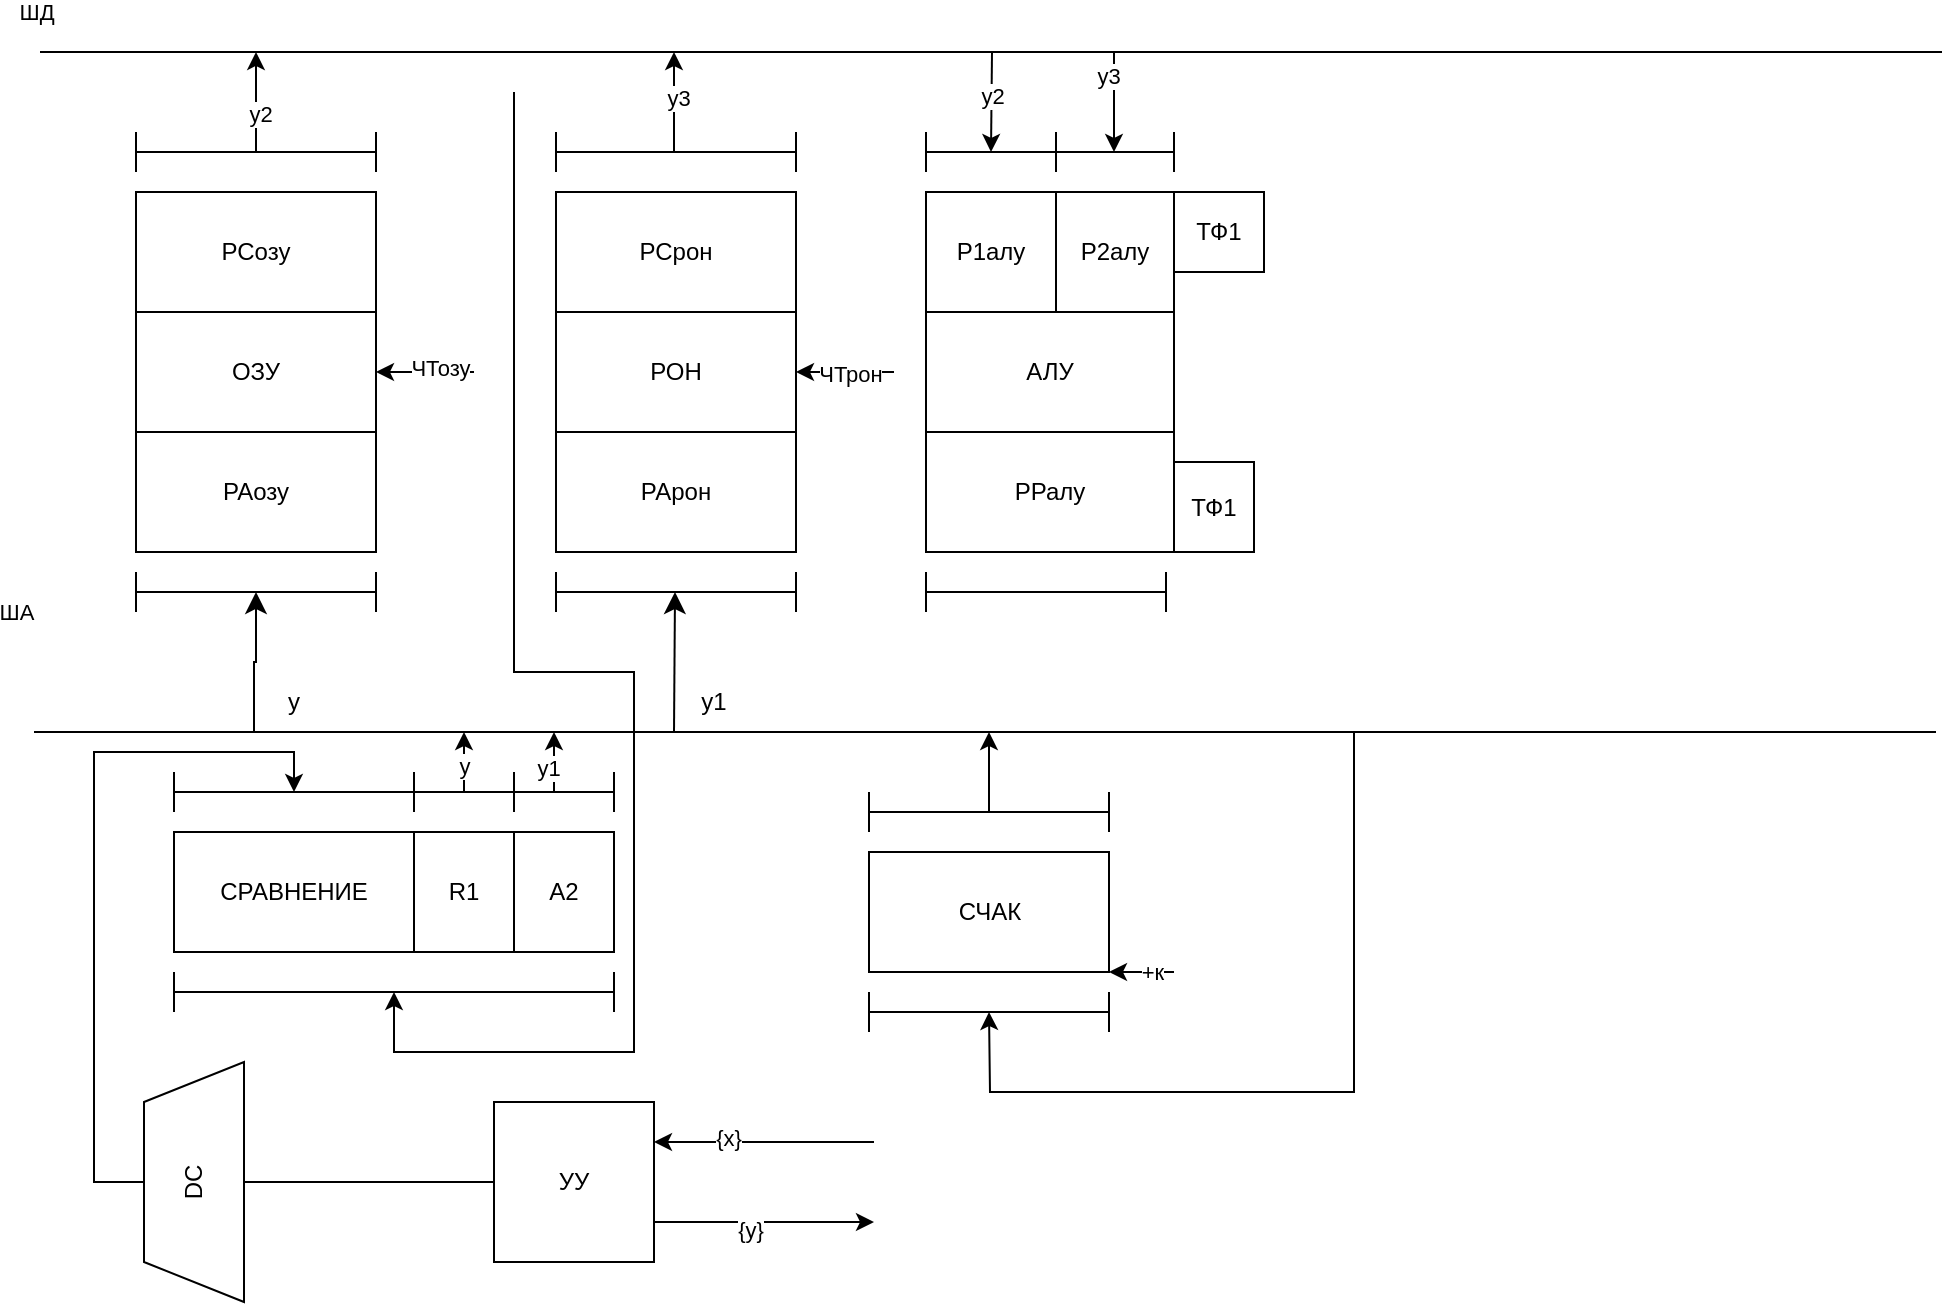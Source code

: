 <mxfile version="28.2.1">
  <diagram name="Page-1" id="4vjaePxt8hJmB_1m73Hc">
    <mxGraphModel dx="1411" dy="1768" grid="1" gridSize="10" guides="1" tooltips="1" connect="1" arrows="1" fold="1" page="1" pageScale="1" pageWidth="850" pageHeight="1100" math="0" shadow="0">
      <root>
        <mxCell id="0" />
        <mxCell id="1" parent="0" />
        <mxCell id="87p6amoQ7XiuBhZTHv8e-1" value="СРАВНЕНИЕ" style="rounded=0;whiteSpace=wrap;html=1;" parent="1" vertex="1">
          <mxGeometry x="50" y="270" width="120" height="60" as="geometry" />
        </mxCell>
        <mxCell id="87p6amoQ7XiuBhZTHv8e-2" value="R1" style="rounded=0;whiteSpace=wrap;html=1;" parent="1" vertex="1">
          <mxGeometry x="170" y="270" width="50" height="60" as="geometry" />
        </mxCell>
        <mxCell id="87p6amoQ7XiuBhZTHv8e-3" value="А2" style="rounded=0;whiteSpace=wrap;html=1;" parent="1" vertex="1">
          <mxGeometry x="220" y="270" width="50" height="60" as="geometry" />
        </mxCell>
        <mxCell id="87p6amoQ7XiuBhZTHv8e-5" value="DC" style="shape=trapezoid;perimeter=trapezoidPerimeter;whiteSpace=wrap;html=1;fixedSize=1;rotation=-90;" parent="1" vertex="1">
          <mxGeometry y="420" width="120" height="50" as="geometry" />
        </mxCell>
        <mxCell id="87p6amoQ7XiuBhZTHv8e-6" value="УУ" style="whiteSpace=wrap;html=1;aspect=fixed;" parent="1" vertex="1">
          <mxGeometry x="210" y="405" width="80" height="80" as="geometry" />
        </mxCell>
        <mxCell id="87p6amoQ7XiuBhZTHv8e-7" value="РСозу" style="rounded=0;whiteSpace=wrap;html=1;" parent="1" vertex="1">
          <mxGeometry x="31" y="-50" width="120" height="60" as="geometry" />
        </mxCell>
        <mxCell id="87p6amoQ7XiuBhZTHv8e-8" value="ОЗУ" style="rounded=0;whiteSpace=wrap;html=1;" parent="1" vertex="1">
          <mxGeometry x="31" y="10" width="120" height="60" as="geometry" />
        </mxCell>
        <mxCell id="87p6amoQ7XiuBhZTHv8e-9" value="РАозу" style="rounded=0;whiteSpace=wrap;html=1;" parent="1" vertex="1">
          <mxGeometry x="31" y="70" width="120" height="60" as="geometry" />
        </mxCell>
        <mxCell id="87p6amoQ7XiuBhZTHv8e-10" value="РСрон" style="rounded=0;whiteSpace=wrap;html=1;" parent="1" vertex="1">
          <mxGeometry x="241" y="-50" width="120" height="60" as="geometry" />
        </mxCell>
        <mxCell id="87p6amoQ7XiuBhZTHv8e-11" value="РОН" style="rounded=0;whiteSpace=wrap;html=1;" parent="1" vertex="1">
          <mxGeometry x="241" y="10" width="120" height="60" as="geometry" />
        </mxCell>
        <mxCell id="87p6amoQ7XiuBhZTHv8e-12" value="РАрон" style="rounded=0;whiteSpace=wrap;html=1;" parent="1" vertex="1">
          <mxGeometry x="241" y="70" width="120" height="60" as="geometry" />
        </mxCell>
        <mxCell id="87p6amoQ7XiuBhZTHv8e-13" value="Р1алу" style="rounded=0;whiteSpace=wrap;html=1;" parent="1" vertex="1">
          <mxGeometry x="426" y="-50" width="65" height="60" as="geometry" />
        </mxCell>
        <mxCell id="87p6amoQ7XiuBhZTHv8e-14" value="АЛУ" style="rounded=0;whiteSpace=wrap;html=1;" parent="1" vertex="1">
          <mxGeometry x="426" y="10" width="124" height="60" as="geometry" />
        </mxCell>
        <mxCell id="87p6amoQ7XiuBhZTHv8e-15" value="РРалу" style="rounded=0;whiteSpace=wrap;html=1;" parent="1" vertex="1">
          <mxGeometry x="426" y="70" width="124" height="60" as="geometry" />
        </mxCell>
        <mxCell id="87p6amoQ7XiuBhZTHv8e-16" value="" style="endArrow=none;html=1;rounded=0;" parent="1" edge="1">
          <mxGeometry width="50" height="50" relative="1" as="geometry">
            <mxPoint x="-20" y="220" as="sourcePoint" />
            <mxPoint x="931" y="220" as="targetPoint" />
          </mxGeometry>
        </mxCell>
        <mxCell id="VAsp2LrHcUiWLGwf6JHy-3" value="ША" style="edgeLabel;html=1;align=center;verticalAlign=middle;resizable=0;points=[];" vertex="1" connectable="0" parent="87p6amoQ7XiuBhZTHv8e-16">
          <mxGeometry x="-0.96" relative="1" as="geometry">
            <mxPoint x="-28" y="-60" as="offset" />
          </mxGeometry>
        </mxCell>
        <mxCell id="87p6amoQ7XiuBhZTHv8e-17" value="" style="endArrow=none;html=1;rounded=0;" parent="1" edge="1">
          <mxGeometry width="50" height="50" relative="1" as="geometry">
            <mxPoint x="-17" y="-120" as="sourcePoint" />
            <mxPoint x="934" y="-120" as="targetPoint" />
          </mxGeometry>
        </mxCell>
        <mxCell id="VAsp2LrHcUiWLGwf6JHy-2" value="ШД" style="edgeLabel;html=1;align=center;verticalAlign=middle;resizable=0;points=[];" vertex="1" connectable="0" parent="87p6amoQ7XiuBhZTHv8e-17">
          <mxGeometry x="-0.964" y="3" relative="1" as="geometry">
            <mxPoint x="-19" y="-17" as="offset" />
          </mxGeometry>
        </mxCell>
        <mxCell id="87p6amoQ7XiuBhZTHv8e-18" value="Р2алу" style="rounded=0;whiteSpace=wrap;html=1;" parent="1" vertex="1">
          <mxGeometry x="491" y="-50" width="59" height="60" as="geometry" />
        </mxCell>
        <mxCell id="87p6amoQ7XiuBhZTHv8e-19" value="СЧАК" style="rounded=0;whiteSpace=wrap;html=1;" parent="1" vertex="1">
          <mxGeometry x="397.5" y="280" width="120" height="60" as="geometry" />
        </mxCell>
        <mxCell id="87p6amoQ7XiuBhZTHv8e-20" value="ТФ1" style="rounded=0;whiteSpace=wrap;html=1;" parent="1" vertex="1">
          <mxGeometry x="550" y="-50" width="45" height="40" as="geometry" />
        </mxCell>
        <mxCell id="87p6amoQ7XiuBhZTHv8e-21" value="ТФ1" style="rounded=0;whiteSpace=wrap;html=1;direction=south;" parent="1" vertex="1">
          <mxGeometry x="550" y="85" width="40" height="45" as="geometry" />
        </mxCell>
        <mxCell id="87p6amoQ7XiuBhZTHv8e-24" value="" style="shape=crossbar;whiteSpace=wrap;html=1;rounded=1;" parent="1" vertex="1">
          <mxGeometry x="31" y="140" width="120" height="20" as="geometry" />
        </mxCell>
        <mxCell id="87p6amoQ7XiuBhZTHv8e-25" value="" style="shape=crossbar;whiteSpace=wrap;html=1;rounded=1;" parent="1" vertex="1">
          <mxGeometry x="241" y="140" width="120" height="20" as="geometry" />
        </mxCell>
        <mxCell id="87p6amoQ7XiuBhZTHv8e-27" value="" style="shape=crossbar;whiteSpace=wrap;html=1;rounded=1;" parent="1" vertex="1">
          <mxGeometry x="426" y="140" width="120" height="20" as="geometry" />
        </mxCell>
        <mxCell id="87p6amoQ7XiuBhZTHv8e-28" value="" style="shape=crossbar;whiteSpace=wrap;html=1;rounded=1;" parent="1" vertex="1">
          <mxGeometry x="397.5" y="350" width="120" height="20" as="geometry" />
        </mxCell>
        <mxCell id="87p6amoQ7XiuBhZTHv8e-29" value="" style="shape=crossbar;whiteSpace=wrap;html=1;rounded=1;" parent="1" vertex="1">
          <mxGeometry x="50" y="340" width="220" height="20" as="geometry" />
        </mxCell>
        <mxCell id="hYeJq-xYVNIXQvJbZImF-2" value="" style="edgeStyle=elbowEdgeStyle;elbow=vertical;endArrow=classic;html=1;curved=0;rounded=0;endSize=8;startSize=8;entryX=0.5;entryY=0.5;entryDx=0;entryDy=0;entryPerimeter=0;" parent="1" edge="1" target="87p6amoQ7XiuBhZTHv8e-24">
          <mxGeometry width="50" height="50" relative="1" as="geometry">
            <mxPoint x="90" y="220" as="sourcePoint" />
            <mxPoint x="90" y="190" as="targetPoint" />
          </mxGeometry>
        </mxCell>
        <mxCell id="hYeJq-xYVNIXQvJbZImF-4" value="" style="edgeStyle=elbowEdgeStyle;elbow=horizontal;endArrow=classic;html=1;curved=0;rounded=0;endSize=8;startSize=8;entryX=0.5;entryY=0.5;entryDx=0;entryDy=0;entryPerimeter=0;" parent="1" target="87p6amoQ7XiuBhZTHv8e-25" edge="1">
          <mxGeometry width="50" height="50" relative="1" as="geometry">
            <mxPoint x="300" y="220" as="sourcePoint" />
            <mxPoint x="330" y="180" as="targetPoint" />
          </mxGeometry>
        </mxCell>
        <mxCell id="hYeJq-xYVNIXQvJbZImF-6" value="" style="shape=crossbar;whiteSpace=wrap;html=1;rounded=1;" parent="1" vertex="1">
          <mxGeometry x="50" y="240" width="120" height="20" as="geometry" />
        </mxCell>
        <mxCell id="hYeJq-xYVNIXQvJbZImF-7" value="" style="shape=crossbar;whiteSpace=wrap;html=1;rounded=1;" parent="1" vertex="1">
          <mxGeometry x="170" y="240" width="50" height="20" as="geometry" />
        </mxCell>
        <mxCell id="hYeJq-xYVNIXQvJbZImF-12" value="" style="shape=crossbar;whiteSpace=wrap;html=1;rounded=1;" parent="1" vertex="1">
          <mxGeometry x="220" y="240" width="50" height="20" as="geometry" />
        </mxCell>
        <mxCell id="VAsp2LrHcUiWLGwf6JHy-7" style="edgeStyle=orthogonalEdgeStyle;rounded=0;orthogonalLoop=1;jettySize=auto;html=1;exitX=0.5;exitY=0.5;exitDx=0;exitDy=0;exitPerimeter=0;" edge="1" parent="1" source="hYeJq-xYVNIXQvJbZImF-13">
          <mxGeometry relative="1" as="geometry">
            <mxPoint x="457.5" y="220" as="targetPoint" />
          </mxGeometry>
        </mxCell>
        <mxCell id="hYeJq-xYVNIXQvJbZImF-13" value="" style="shape=crossbar;whiteSpace=wrap;html=1;rounded=1;" parent="1" vertex="1">
          <mxGeometry x="397.5" y="250" width="120" height="20" as="geometry" />
        </mxCell>
        <mxCell id="hYeJq-xYVNIXQvJbZImF-14" value="" style="shape=crossbar;whiteSpace=wrap;html=1;rounded=1;" parent="1" vertex="1">
          <mxGeometry x="31" y="-80" width="120" height="20" as="geometry" />
        </mxCell>
        <mxCell id="hYeJq-xYVNIXQvJbZImF-15" value="" style="shape=crossbar;whiteSpace=wrap;html=1;rounded=1;" parent="1" vertex="1">
          <mxGeometry x="241" y="-80" width="120" height="20" as="geometry" />
        </mxCell>
        <mxCell id="hYeJq-xYVNIXQvJbZImF-16" value="" style="shape=crossbar;whiteSpace=wrap;html=1;rounded=1;" parent="1" vertex="1">
          <mxGeometry x="426" y="-80" width="65" height="20" as="geometry" />
        </mxCell>
        <mxCell id="hYeJq-xYVNIXQvJbZImF-17" value="" style="shape=crossbar;whiteSpace=wrap;html=1;rounded=1;" parent="1" vertex="1">
          <mxGeometry x="491" y="-80" width="59" height="20" as="geometry" />
        </mxCell>
        <mxCell id="VAsp2LrHcUiWLGwf6JHy-5" style="edgeStyle=orthogonalEdgeStyle;rounded=0;orthogonalLoop=1;jettySize=auto;html=1;entryX=0.5;entryY=0.5;entryDx=0;entryDy=0;entryPerimeter=0;exitX=0.5;exitY=0;exitDx=0;exitDy=0;" edge="1" parent="1" source="87p6amoQ7XiuBhZTHv8e-5" target="hYeJq-xYVNIXQvJbZImF-6">
          <mxGeometry relative="1" as="geometry">
            <Array as="points">
              <mxPoint x="10" y="445" />
              <mxPoint x="10" y="230" />
              <mxPoint x="110" y="230" />
            </Array>
          </mxGeometry>
        </mxCell>
        <mxCell id="VAsp2LrHcUiWLGwf6JHy-6" value="" style="endArrow=classic;html=1;rounded=0;entryX=0.5;entryY=0.5;entryDx=0;entryDy=0;entryPerimeter=0;" edge="1" parent="1" target="87p6amoQ7XiuBhZTHv8e-28">
          <mxGeometry width="50" height="50" relative="1" as="geometry">
            <mxPoint x="640" y="220" as="sourcePoint" />
            <mxPoint x="740" y="260" as="targetPoint" />
            <Array as="points">
              <mxPoint x="640" y="400" />
              <mxPoint x="550" y="400" />
              <mxPoint x="458" y="400" />
            </Array>
          </mxGeometry>
        </mxCell>
        <mxCell id="VAsp2LrHcUiWLGwf6JHy-8" value="" style="endArrow=classic;html=1;rounded=0;entryX=1;entryY=1;entryDx=0;entryDy=0;" edge="1" parent="1" target="87p6amoQ7XiuBhZTHv8e-19">
          <mxGeometry width="50" height="50" relative="1" as="geometry">
            <mxPoint x="550" y="340" as="sourcePoint" />
            <mxPoint x="590" y="320" as="targetPoint" />
          </mxGeometry>
        </mxCell>
        <mxCell id="VAsp2LrHcUiWLGwf6JHy-29" value="+к" style="edgeLabel;html=1;align=center;verticalAlign=middle;resizable=0;points=[];" vertex="1" connectable="0" parent="VAsp2LrHcUiWLGwf6JHy-8">
          <mxGeometry x="-0.235" relative="1" as="geometry">
            <mxPoint x="1" as="offset" />
          </mxGeometry>
        </mxCell>
        <mxCell id="VAsp2LrHcUiWLGwf6JHy-9" value="" style="endArrow=classic;html=1;rounded=0;" edge="1" parent="1">
          <mxGeometry width="50" height="50" relative="1" as="geometry">
            <mxPoint x="240" y="250" as="sourcePoint" />
            <mxPoint x="240" y="220" as="targetPoint" />
          </mxGeometry>
        </mxCell>
        <mxCell id="VAsp2LrHcUiWLGwf6JHy-15" value="y1" style="edgeLabel;html=1;align=center;verticalAlign=middle;resizable=0;points=[];" vertex="1" connectable="0" parent="VAsp2LrHcUiWLGwf6JHy-9">
          <mxGeometry x="-0.181" y="3" relative="1" as="geometry">
            <mxPoint as="offset" />
          </mxGeometry>
        </mxCell>
        <mxCell id="VAsp2LrHcUiWLGwf6JHy-10" value="" style="endArrow=classic;html=1;rounded=0;exitX=0.5;exitY=0.5;exitDx=0;exitDy=0;exitPerimeter=0;" edge="1" parent="1" source="hYeJq-xYVNIXQvJbZImF-7">
          <mxGeometry width="50" height="50" relative="1" as="geometry">
            <mxPoint x="320" y="330" as="sourcePoint" />
            <mxPoint x="195" y="220" as="targetPoint" />
          </mxGeometry>
        </mxCell>
        <mxCell id="VAsp2LrHcUiWLGwf6JHy-14" value="y" style="edgeLabel;html=1;align=center;verticalAlign=middle;resizable=0;points=[];" vertex="1" connectable="0" parent="VAsp2LrHcUiWLGwf6JHy-10">
          <mxGeometry x="-0.114" relative="1" as="geometry">
            <mxPoint as="offset" />
          </mxGeometry>
        </mxCell>
        <mxCell id="VAsp2LrHcUiWLGwf6JHy-11" value="" style="endArrow=classic;html=1;rounded=0;entryX=1;entryY=0.25;entryDx=0;entryDy=0;" edge="1" parent="1" target="87p6amoQ7XiuBhZTHv8e-6">
          <mxGeometry width="50" height="50" relative="1" as="geometry">
            <mxPoint x="400" y="425" as="sourcePoint" />
            <mxPoint x="370" y="430" as="targetPoint" />
          </mxGeometry>
        </mxCell>
        <mxCell id="VAsp2LrHcUiWLGwf6JHy-22" value="{x}" style="edgeLabel;html=1;align=center;verticalAlign=middle;resizable=0;points=[];" vertex="1" connectable="0" parent="VAsp2LrHcUiWLGwf6JHy-11">
          <mxGeometry x="0.34" y="-2" relative="1" as="geometry">
            <mxPoint as="offset" />
          </mxGeometry>
        </mxCell>
        <mxCell id="VAsp2LrHcUiWLGwf6JHy-12" value="" style="endArrow=classic;html=1;rounded=0;exitX=1;exitY=0.75;exitDx=0;exitDy=0;" edge="1" parent="1" source="87p6amoQ7XiuBhZTHv8e-6">
          <mxGeometry width="50" height="50" relative="1" as="geometry">
            <mxPoint x="320" y="485" as="sourcePoint" />
            <mxPoint x="400" y="465" as="targetPoint" />
          </mxGeometry>
        </mxCell>
        <mxCell id="VAsp2LrHcUiWLGwf6JHy-23" value="{y}" style="edgeLabel;html=1;align=center;verticalAlign=middle;resizable=0;points=[];" vertex="1" connectable="0" parent="VAsp2LrHcUiWLGwf6JHy-12">
          <mxGeometry x="-0.14" y="-4" relative="1" as="geometry">
            <mxPoint as="offset" />
          </mxGeometry>
        </mxCell>
        <mxCell id="VAsp2LrHcUiWLGwf6JHy-13" value="" style="endArrow=none;html=1;rounded=0;exitX=0.5;exitY=1;exitDx=0;exitDy=0;entryX=0;entryY=0.5;entryDx=0;entryDy=0;" edge="1" parent="1" source="87p6amoQ7XiuBhZTHv8e-5" target="87p6amoQ7XiuBhZTHv8e-6">
          <mxGeometry width="50" height="50" relative="1" as="geometry">
            <mxPoint x="230" y="260" as="sourcePoint" />
            <mxPoint x="280" y="210" as="targetPoint" />
          </mxGeometry>
        </mxCell>
        <mxCell id="VAsp2LrHcUiWLGwf6JHy-18" value="y1" style="text;html=1;align=center;verticalAlign=middle;whiteSpace=wrap;rounded=0;" vertex="1" parent="1">
          <mxGeometry x="290" y="190" width="60" height="30" as="geometry" />
        </mxCell>
        <mxCell id="VAsp2LrHcUiWLGwf6JHy-19" value="y" style="text;html=1;align=center;verticalAlign=middle;whiteSpace=wrap;rounded=0;" vertex="1" parent="1">
          <mxGeometry x="80" y="190" width="60" height="30" as="geometry" />
        </mxCell>
        <mxCell id="VAsp2LrHcUiWLGwf6JHy-24" value="" style="endArrow=classic;html=1;rounded=0;entryX=0.5;entryY=0.5;entryDx=0;entryDy=0;entryPerimeter=0;" edge="1" parent="1" target="87p6amoQ7XiuBhZTHv8e-29">
          <mxGeometry width="50" height="50" relative="1" as="geometry">
            <mxPoint x="220" y="-100" as="sourcePoint" />
            <mxPoint x="270" y="-150" as="targetPoint" />
            <Array as="points">
              <mxPoint x="220" y="190" />
              <mxPoint x="280" y="190" />
              <mxPoint x="280" y="380" />
              <mxPoint x="160" y="380" />
            </Array>
          </mxGeometry>
        </mxCell>
        <mxCell id="VAsp2LrHcUiWLGwf6JHy-25" value="" style="endArrow=classic;html=1;rounded=0;entryX=1;entryY=0.5;entryDx=0;entryDy=0;" edge="1" parent="1" target="87p6amoQ7XiuBhZTHv8e-8">
          <mxGeometry width="50" height="50" relative="1" as="geometry">
            <mxPoint x="200" y="40" as="sourcePoint" />
            <mxPoint x="230" y="40" as="targetPoint" />
          </mxGeometry>
        </mxCell>
        <mxCell id="VAsp2LrHcUiWLGwf6JHy-26" value="ЧТозу" style="edgeLabel;html=1;align=center;verticalAlign=middle;resizable=0;points=[];" vertex="1" connectable="0" parent="VAsp2LrHcUiWLGwf6JHy-25">
          <mxGeometry x="-0.29" y="-2" relative="1" as="geometry">
            <mxPoint as="offset" />
          </mxGeometry>
        </mxCell>
        <mxCell id="VAsp2LrHcUiWLGwf6JHy-27" value="" style="endArrow=classic;html=1;rounded=0;entryX=1;entryY=0.5;entryDx=0;entryDy=0;" edge="1" parent="1" target="87p6amoQ7XiuBhZTHv8e-11">
          <mxGeometry width="50" height="50" relative="1" as="geometry">
            <mxPoint x="410" y="40" as="sourcePoint" />
            <mxPoint x="370" y="40" as="targetPoint" />
          </mxGeometry>
        </mxCell>
        <mxCell id="VAsp2LrHcUiWLGwf6JHy-28" value="ЧТрон" style="edgeLabel;html=1;align=center;verticalAlign=middle;resizable=0;points=[];" vertex="1" connectable="0" parent="VAsp2LrHcUiWLGwf6JHy-27">
          <mxGeometry x="-0.074" y="1" relative="1" as="geometry">
            <mxPoint as="offset" />
          </mxGeometry>
        </mxCell>
        <mxCell id="VAsp2LrHcUiWLGwf6JHy-30" value="" style="endArrow=classic;html=1;rounded=0;exitX=0.5;exitY=0.5;exitDx=0;exitDy=0;exitPerimeter=0;" edge="1" parent="1" source="hYeJq-xYVNIXQvJbZImF-14">
          <mxGeometry width="50" height="50" relative="1" as="geometry">
            <mxPoint x="220" y="40" as="sourcePoint" />
            <mxPoint x="91" y="-120" as="targetPoint" />
          </mxGeometry>
        </mxCell>
        <mxCell id="VAsp2LrHcUiWLGwf6JHy-31" value="y2" style="edgeLabel;html=1;align=center;verticalAlign=middle;resizable=0;points=[];" vertex="1" connectable="0" parent="VAsp2LrHcUiWLGwf6JHy-30">
          <mxGeometry x="-0.237" y="-2" relative="1" as="geometry">
            <mxPoint as="offset" />
          </mxGeometry>
        </mxCell>
        <mxCell id="VAsp2LrHcUiWLGwf6JHy-32" value="" style="endArrow=classic;html=1;rounded=0;" edge="1" parent="1">
          <mxGeometry width="50" height="50" relative="1" as="geometry">
            <mxPoint x="300" y="-70" as="sourcePoint" />
            <mxPoint x="300" y="-120" as="targetPoint" />
          </mxGeometry>
        </mxCell>
        <mxCell id="VAsp2LrHcUiWLGwf6JHy-33" value="y3" style="edgeLabel;html=1;align=center;verticalAlign=middle;resizable=0;points=[];" vertex="1" connectable="0" parent="VAsp2LrHcUiWLGwf6JHy-32">
          <mxGeometry x="0.077" y="-2" relative="1" as="geometry">
            <mxPoint as="offset" />
          </mxGeometry>
        </mxCell>
        <mxCell id="VAsp2LrHcUiWLGwf6JHy-34" value="" style="endArrow=classic;html=1;rounded=0;entryX=0.5;entryY=0.5;entryDx=0;entryDy=0;entryPerimeter=0;" edge="1" parent="1" target="hYeJq-xYVNIXQvJbZImF-16">
          <mxGeometry width="50" height="50" relative="1" as="geometry">
            <mxPoint x="459" y="-120" as="sourcePoint" />
            <mxPoint x="440" y="-10" as="targetPoint" />
          </mxGeometry>
        </mxCell>
        <mxCell id="VAsp2LrHcUiWLGwf6JHy-36" value="y2" style="edgeLabel;html=1;align=center;verticalAlign=middle;resizable=0;points=[];" vertex="1" connectable="0" parent="VAsp2LrHcUiWLGwf6JHy-34">
          <mxGeometry x="-0.177" relative="1" as="geometry">
            <mxPoint y="1" as="offset" />
          </mxGeometry>
        </mxCell>
        <mxCell id="VAsp2LrHcUiWLGwf6JHy-37" value="" style="endArrow=classic;html=1;rounded=0;" edge="1" parent="1">
          <mxGeometry width="50" height="50" relative="1" as="geometry">
            <mxPoint x="520" y="-120" as="sourcePoint" />
            <mxPoint x="520" y="-70" as="targetPoint" />
          </mxGeometry>
        </mxCell>
        <mxCell id="VAsp2LrHcUiWLGwf6JHy-38" value="y3" style="edgeLabel;html=1;align=center;verticalAlign=middle;resizable=0;points=[];" vertex="1" connectable="0" parent="VAsp2LrHcUiWLGwf6JHy-37">
          <mxGeometry x="-0.554" y="-3" relative="1" as="geometry">
            <mxPoint y="1" as="offset" />
          </mxGeometry>
        </mxCell>
      </root>
    </mxGraphModel>
  </diagram>
</mxfile>
